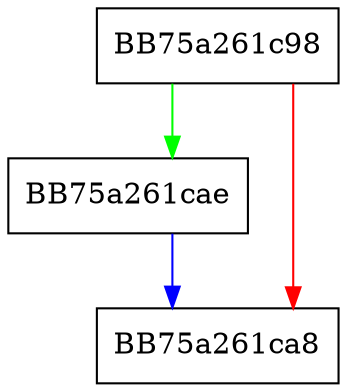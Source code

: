 digraph clear {
  node [shape="box"];
  graph [splines=ortho];
  BB75a261c98 -> BB75a261cae [color="green"];
  BB75a261c98 -> BB75a261ca8 [color="red"];
  BB75a261cae -> BB75a261ca8 [color="blue"];
}